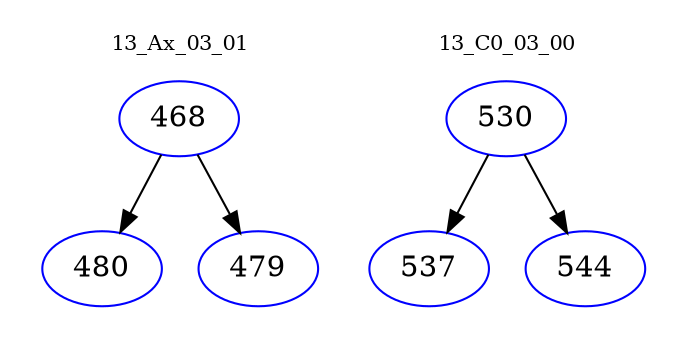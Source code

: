 digraph{
subgraph cluster_0 {
color = white
label = "13_Ax_03_01";
fontsize=10;
T0_468 [label="468", color="blue"]
T0_468 -> T0_480 [color="black"]
T0_480 [label="480", color="blue"]
T0_468 -> T0_479 [color="black"]
T0_479 [label="479", color="blue"]
}
subgraph cluster_1 {
color = white
label = "13_C0_03_00";
fontsize=10;
T1_530 [label="530", color="blue"]
T1_530 -> T1_537 [color="black"]
T1_537 [label="537", color="blue"]
T1_530 -> T1_544 [color="black"]
T1_544 [label="544", color="blue"]
}
}
